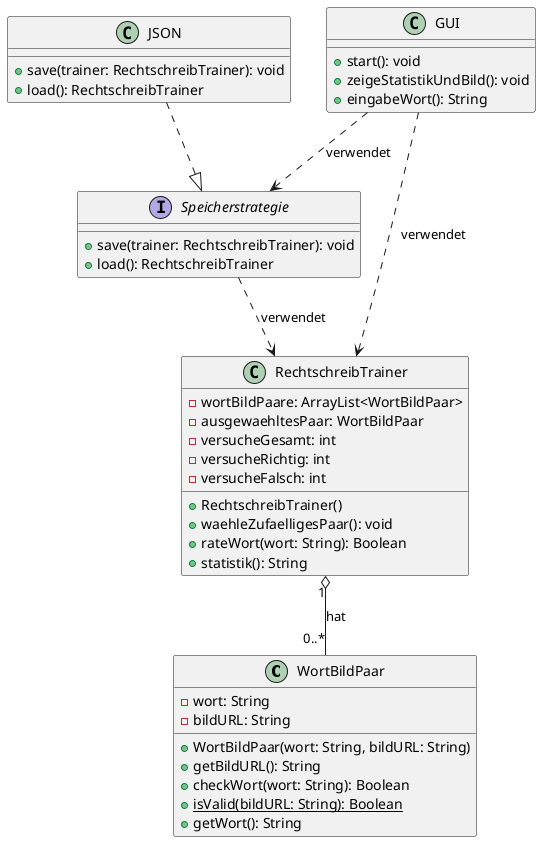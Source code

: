 @startuml
class WortBildPaar {
  -wort: String
  -bildURL: String
  +WortBildPaar(wort: String, bildURL: String)
  +getBildURL(): String
  +checkWort(wort: String): Boolean
  {static} +isValid(bildURL: String): Boolean
  +getWort(): String
}

class RechtschreibTrainer {
  -wortBildPaare: ArrayList<WortBildPaar>
  -ausgewaehltesPaar: WortBildPaar
  -versucheGesamt: int
  -versucheRichtig: int
  -versucheFalsch: int
  +RechtschreibTrainer()
  +waehleZufaelligesPaar(): void
  +rateWort(wort: String): Boolean
  +statistik(): String
}

interface Speicherstrategie {
  +save(trainer: RechtschreibTrainer): void
  +load(): RechtschreibTrainer
}

class JSON {
  +save(trainer: RechtschreibTrainer): void
  +load(): RechtschreibTrainer
}

class GUI {
  +start(): void
  +zeigeStatistikUndBild(): void
  +eingabeWort(): String
}

RechtschreibTrainer "1" o-- "0..*" WortBildPaar : hat
GUI ..> Speicherstrategie : verwendet
JSON ..|> Speicherstrategie
GUI ..> RechtschreibTrainer : verwendet
Speicherstrategie ..> RechtschreibTrainer : verwendet
@enduml